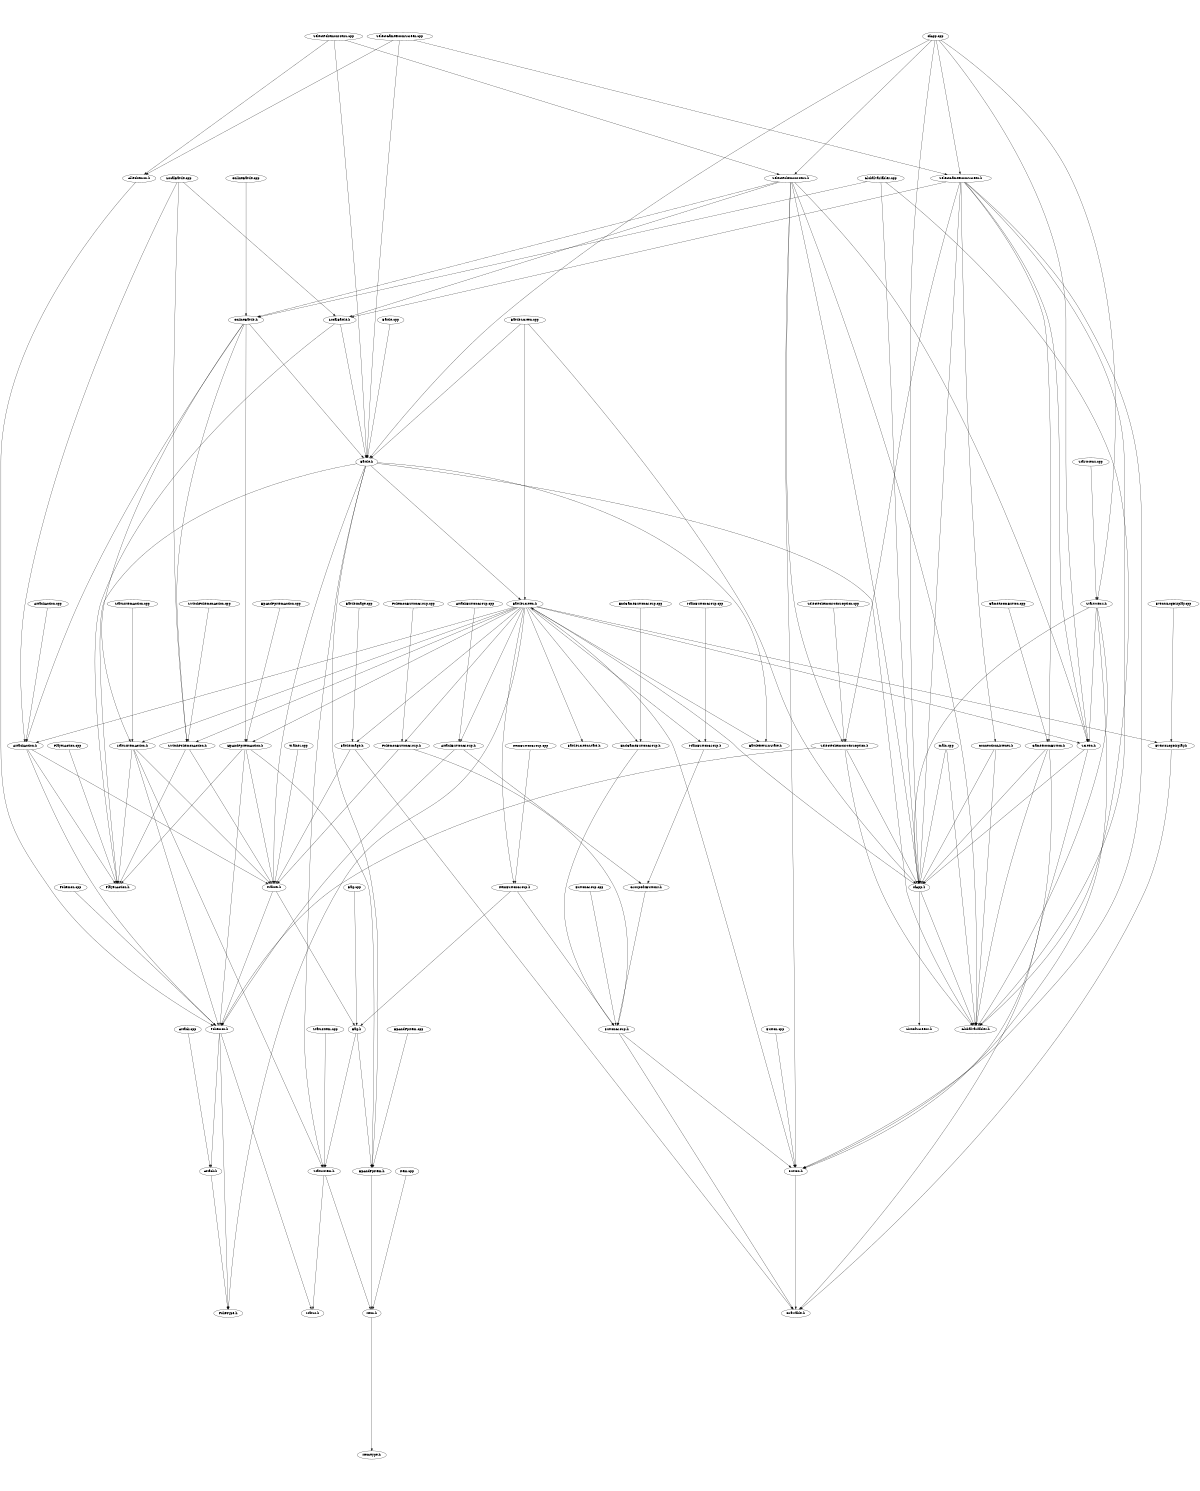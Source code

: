 digraph "source tree" {
    overlap=scale;
    size="8,10";
    ratio="fill";
    fontsize="16";
    fontname="Helvetica";
	clusterrank="local";
	"LocalBattle.h" -> "Battle.h"
	"SwitchPokemonAction.cpp" -> "SwitchPokemonAction.h"
	"Item.h" -> "ItemType.h"
	"BattleScreen.h" -> "PokemonButtonGroup.h"
	"SelectPokemonMenuOption.h" -> "ofApp.h"
	"LocalBattle.cpp" -> "AttackAction.h"
	"SelectPokemonMenuOption.h" -> "Pokemon.h"
	"GameRoomButton.cpp" -> "GameRoomButton.h"
	"BattleScreen.h" -> "MainButtonGroup.h"
	"AttackButtonGroup.h" -> "Pokemon.h"
	"StatusItem.h" -> "Item.h"
	"HpAndPpItemAction.h" -> "HpAndPpItem.h"
	"SelectGameRoomScreen.h" -> "GlobalVariables.h"
	"OnlineBattle.h" -> "StatusItemAction.h"
	"SelectGameRoomScreen.h" -> "ofApp.h"
	"BattleScreen.h" -> "AttackButtonGroup.h"
	"Button.h" -> "Drawable.h"
	"Battle.h" -> "Trainer.h"
	"StatusItemAction.cpp" -> "StatusItemAction.h"
	"ButtonGroup.h" -> "Button.h"
	"GlobalVariables.cpp" -> "OnlineBattle.h"
	"AttackAction.h" -> "PlayerAction.h"
	"BattleScreen.h" -> "SwitchPokemonAction.h"
	"GameRoomButton.h" -> "GlobalVariables.h"
	"ItemButtonGroup.cpp" -> "ItemButtonGroup.h"
	"BattleScreen.cpp" -> "Battle.h"
	"OnlineBattle.cpp" -> "OnlineBattle.h"
	"StatusItemAction.h" -> "StatusItem.h"
	"Pokemon.cpp" -> "Pokemon.h"
	"ofApp.cpp" -> "StartMenu.h"
	"StartMenu.h" -> "ofApp.h"
	"EndGameButtonGroup.cpp" -> "EndGameButtonGroup.h"
	"StatusItemAction.h" -> "PlayerAction.h"
	"BattleScreen.h" -> "AttackAction.h"
	"OnlineBattle.h" -> "HpAndPpItemAction.h"
	"StatusItemAction.h" -> "Pokemon.h"
	"SelectGameRoomScreen.h" -> "SelectPokemonMenuOption.h"
	"SelectPokemonMenu.h" -> "Screen.h"
	"AttackButtonGroup.cpp" -> "AttackButtonGroup.h"
	"StartMenu.h" -> "Button.h"
	"BattleScreen.h" -> "PokeType.h"
	"Bag.cpp" -> "Bag.h"
	"BattleScreen.cpp" -> "BattleScreen.h"
	"GameRoomButton.h" -> "ofApp.h"
	"BattleScreen.h" -> "EventsLogDisplay.h"
	"PokemonButtonGroup.h" -> "ButtonGroup.h"
	"StatusItem.cpp" -> "StatusItem.h"
	"BattleScreen.h" -> "BattleReturnState.h"
	"Bag.h" -> "HpAndPpItem.h"
	"AttackAction.cpp" -> "AttackAction.h"
	"SelectGameRoomScreen.h" -> "Screen.h"
	"StartMenu.cpp" -> "StartMenu.h"
	"SelectGameRoomScreen.cpp" -> "SelectGameRoomScreen.h"
	"SelectPokemonMenu.h" -> "LocalBattle.h"
	"AttackAction.h" -> "Pokemon.h"
	"PokemonButtonGroup.h" -> "Trainer.h"
	"Bag.h" -> "StatusItem.h"
	"Attack.cpp" -> "Attack.h"
	"AllPokemon.h" -> "Pokemon.h"
	"BattleScreen.cpp" -> "ofApp.h"
	"GameRoomButton.h" -> "Button.h"
	"Attack.h" -> "PokeType.h"
	"AttackAction.h" -> "Trainer.h"
	"SelectGameRoomScreen.cpp" -> "Battle.h"
	"Item.cpp" -> "Item.h"
	"StatusItemAction.h" -> "Trainer.h"
	"SelectPokemonMenu.h" -> "ofApp.h"
	"StartMenu.h" -> "Screen.h"
	"SelectPokemonMenu.cpp" -> "SelectPokemonMenu.h"
	"BattleImage.cpp" -> "BattleImage.h"
	"OnlineBattle.h" -> "Battle.h"
	"SelectPokemonMenu.h" -> "Button.h"
	"ofApp.h" -> "ListOfScreens.h"
	"ofApp.cpp" -> "Battle.h"
	"ofApp.cpp" -> "ofApp.h"
	"ItemButtonGroup.h" -> "ButtonGroup.h"
	"BattleScreen.h" -> "Screen.h"
	"BattleImage.h" -> "Drawable.h"
	"Pokemon.h" -> "PokeType.h"
	"SelectPokemonMenu.cpp" -> "AllPokemon.h"
	"Battle.h" -> "PlayerAction.h"
	"BattleScreen.h" -> "Button.h"
	"AttackButtonGroup.h" -> "GroupOf4Buttons.h"
	"ButtonGroup.h" -> "Drawable.h"
	"StatusItem.h" -> "Status.h"
	"BattleScreen.h" -> "HpAndPpItemAction.h"
	"ofApp.h" -> "BattleScreen.h"
	"LocalBattle.cpp" -> "LocalBattle.h"
	"GlobalVariables.cpp" -> "GlobalVariables.h"
	"SelectGameRoomScreen.cpp" -> "AllPokemon.h"
	"SwitchPokemonAction.h" -> "PlayerAction.h"
	"SelectPokemonMenu.cpp" -> "Battle.h"
	"BattleImage.h" -> "Trainer.h"
	"HpAndPpItem.h" -> "Item.h"
	"BattleScreen.h" -> "ItemButtonGroup.h"
	"BattleScreen.h" -> "EndGameButtonGroup.h"
	"HpAndPpItemAction.h" -> "Pokemon.h"
	"GroupOf4Buttons.h" -> "ButtonGroup.h"
	"HpAndPpItemAction.cpp" -> "HpAndPpItemAction.h"
	"ItemButtonGroup.h" -> "Bag.h"
	"PokemonButtonGroup.cpp" -> "PokemonButtonGroup.h"
	"HpAndPpItemAction.h" -> "Trainer.h"
	"ofApp.cpp" -> "SelectPokemonMenu.h"
	"Battle.h" -> "BattleScreen.h"
	"ConnectionListener.h" -> "GlobalVariables.h"
	"OnlineBattle.h" -> "SwitchPokemonAction.h"
	"SelectGameRoomScreen.h" -> "LocalBattle.h"
	"SelectGameRoomScreen.h" -> "ConnectionListener.h"
	"SelectPokemonMenu.h" -> "OnlineBattle.h"
	"EventsLogDisplay.cpp" -> "EventsLogDisplay.h"
	"Battle.h" -> "HpAndPpItem.h"
	"Pokemon.h" -> "Status.h"
	"Battle.h" -> "GlobalVariables.h"
	"HpAndPpItem.cpp" -> "HpAndPpItem.h"
	"Button.cpp" -> "Button.h"
	"Pokemon.h" -> "Attack.h"
	"ofApp.cpp" -> "Screen.h"
	"Battle.cpp" -> "Battle.h"
	"SelectPokemonMenu.h" -> "GlobalVariables.h"
	"Trainer.h" -> "Bag.h"
	"MainButtonGroup.cpp" -> "MainButtonGroup.h"
	"SelectGameRoomScreen.h" -> "GameRoomButton.h"
	"MainButtonGroup.h" -> "GroupOf4Buttons.h"
	"ofApp.cpp" -> "SelectGameRoomScreen.h"
	"EventsLogDisplay.h" -> "Drawable.h"
	"BattleScreen.h" -> "BattleImage.h"
	"Screen.h" -> "ofApp.h"
	"Trainer.cpp" -> "Trainer.h"
	"SelectPokemonMenuOption.cpp" -> "SelectPokemonMenuOption.h"
	"ButtonGroup.cpp" -> "ButtonGroup.h"
	"StartMenu.h" -> "GlobalVariables.h"
	"SelectGameRoomScreen.h" -> "Button.h"
	"PlayerAction.cpp" -> "PlayerAction.h"
	"OnlineBattle.h" -> "AttackAction.h"
	"BattleScreen.h" -> "BattleScreenState.h"
	"SelectPokemonMenu.h" -> "SelectPokemonMenuOption.h"
	"ConnectionListener.h" -> "ofApp.h"
	"GlobalVariables.cpp" -> "ofApp.h"
	"Trainer.h" -> "Pokemon.h"
	"ofApp.h" -> "GlobalVariables.h"
	"HpAndPpItemAction.h" -> "PlayerAction.h"
	"Battle.h" -> "BattleReturnState.h"
	"BattleScreen.h" -> "StatusItemAction.h"
	"main.cpp" -> "GlobalVariables.h"
	"Battle.h" -> "StatusItem.h"
	"LocalBattle.h" -> "PlayerAction.h"
	"LocalBattle.cpp" -> "SwitchPokemonAction.h"
	"SelectPokemonMenuOption.h" -> "GlobalVariables.h"
	"main.cpp" -> "ofApp.h"
	"SwitchPokemonAction.h" -> "Trainer.h"
	"Screen.h" -> "Drawable.h"
	"EndGameButtonGroup.h" -> "ButtonGroup.h"
}
